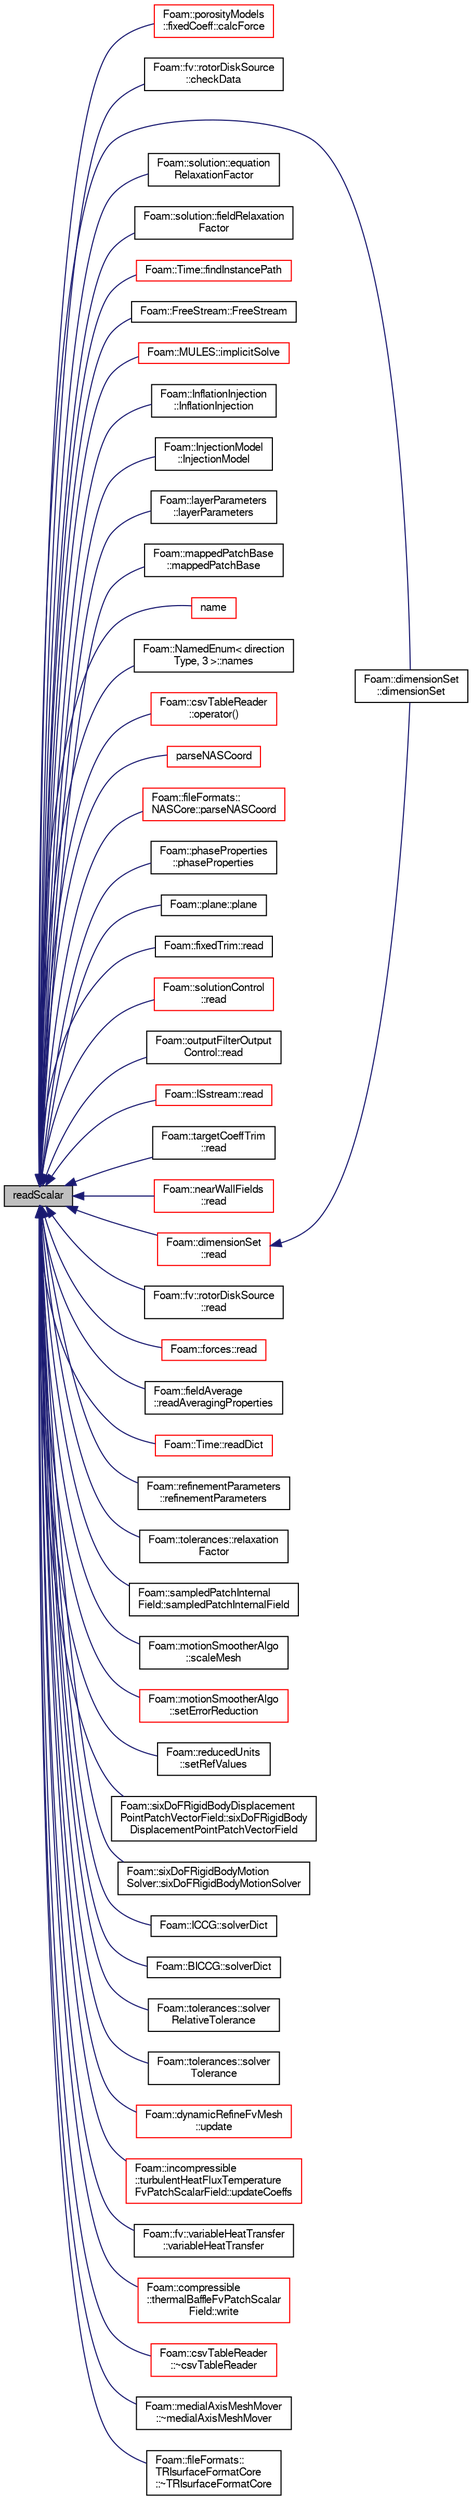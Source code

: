 digraph "readScalar"
{
  bgcolor="transparent";
  edge [fontname="FreeSans",fontsize="10",labelfontname="FreeSans",labelfontsize="10"];
  node [fontname="FreeSans",fontsize="10",shape=record];
  rankdir="LR";
  Node120067 [label="readScalar",height=0.2,width=0.4,color="black", fillcolor="grey75", style="filled", fontcolor="black"];
  Node120067 -> Node120068 [dir="back",color="midnightblue",fontsize="10",style="solid",fontname="FreeSans"];
  Node120068 [label="Foam::porosityModels\l::fixedCoeff::calcForce",height=0.2,width=0.4,color="red",URL="$a21910.html#a4b9d4acc9e037d8309fa6632b88fd61b",tooltip="Calculate the porosity force. "];
  Node120067 -> Node120070 [dir="back",color="midnightblue",fontsize="10",style="solid",fontname="FreeSans"];
  Node120070 [label="Foam::fv::rotorDiskSource\l::checkData",height=0.2,width=0.4,color="black",URL="$a23502.html#a2c4ac7a26c8a7aeb644c5d0f345f3f4e",tooltip="Check data. "];
  Node120067 -> Node120071 [dir="back",color="midnightblue",fontsize="10",style="solid",fontname="FreeSans"];
  Node120071 [label="Foam::dimensionSet\l::dimensionSet",height=0.2,width=0.4,color="black",URL="$a26370.html#abd672e6f6f2ddf374d3954f2c2dd2a1f",tooltip="Construct from Istream. "];
  Node120067 -> Node120072 [dir="back",color="midnightblue",fontsize="10",style="solid",fontname="FreeSans"];
  Node120072 [label="Foam::solution::equation\lRelaxationFactor",height=0.2,width=0.4,color="black",URL="$a27078.html#ab372a343485d0cfe4e08e243c156d74e",tooltip="Return the relaxation factor for the given eqation. "];
  Node120067 -> Node120073 [dir="back",color="midnightblue",fontsize="10",style="solid",fontname="FreeSans"];
  Node120073 [label="Foam::solution::fieldRelaxation\lFactor",height=0.2,width=0.4,color="black",URL="$a27078.html#a9dfd8a4e130628257d9d137b9af8ed84",tooltip="Return the relaxation factor for the given field. "];
  Node120067 -> Node120074 [dir="back",color="midnightblue",fontsize="10",style="solid",fontname="FreeSans"];
  Node120074 [label="Foam::Time::findInstancePath",height=0.2,width=0.4,color="red",URL="$a26350.html#ab5790c266ee71cba13294583f1470956",tooltip="Search the case for the time directory path. "];
  Node120067 -> Node120077 [dir="back",color="midnightblue",fontsize="10",style="solid",fontname="FreeSans"];
  Node120077 [label="Foam::FreeStream::FreeStream",height=0.2,width=0.4,color="black",URL="$a23718.html#a5019115de04adc2b93cc4c60c3d44c53",tooltip="Construct from dictionary. "];
  Node120067 -> Node120078 [dir="back",color="midnightblue",fontsize="10",style="solid",fontname="FreeSans"];
  Node120078 [label="Foam::MULES::implicitSolve",height=0.2,width=0.4,color="red",URL="$a21136.html#af3ebc5af31512182ee43a56e994f4aaf"];
  Node120067 -> Node120081 [dir="back",color="midnightblue",fontsize="10",style="solid",fontname="FreeSans"];
  Node120081 [label="Foam::InflationInjection\l::InflationInjection",height=0.2,width=0.4,color="black",URL="$a24070.html#a507ed754c52ed201d90a2c3fe5f09add",tooltip="Construct from dictionary. "];
  Node120067 -> Node120082 [dir="back",color="midnightblue",fontsize="10",style="solid",fontname="FreeSans"];
  Node120082 [label="Foam::InjectionModel\l::InjectionModel",height=0.2,width=0.4,color="black",URL="$a24074.html#a6c37e64789e8b61dfc662338fc6e80c8",tooltip="Construct from dictionary. "];
  Node120067 -> Node120083 [dir="back",color="midnightblue",fontsize="10",style="solid",fontname="FreeSans"];
  Node120083 [label="Foam::layerParameters\l::layerParameters",height=0.2,width=0.4,color="black",URL="$a24630.html#a0bca0e83ae5dc91bf83bfda4f12ac795",tooltip="Construct from dictionary. "];
  Node120067 -> Node120084 [dir="back",color="midnightblue",fontsize="10",style="solid",fontname="FreeSans"];
  Node120084 [label="Foam::mappedPatchBase\l::mappedPatchBase",height=0.2,width=0.4,color="black",URL="$a25094.html#ae57903ca8bbfe2944acf6a2cc72acc1e",tooltip="Construct from dictionary. "];
  Node120067 -> Node120085 [dir="back",color="midnightblue",fontsize="10",style="solid",fontname="FreeSans"];
  Node120085 [label="name",height=0.2,width=0.4,color="red",URL="$a12539.html#a82e193fb66ae8aade6c98ed7ff994906",tooltip="Return a string representation of a Scalar. "];
  Node120067 -> Node120129 [dir="back",color="midnightblue",fontsize="10",style="solid",fontname="FreeSans"];
  Node120129 [label="Foam::NamedEnum\< direction\lType, 3 \>::names",height=0.2,width=0.4,color="black",URL="$a25998.html#a7350da3a0edd92cd11e6c479c9967dc8"];
  Node120067 -> Node122363 [dir="back",color="midnightblue",fontsize="10",style="solid",fontname="FreeSans"];
  Node122363 [label="Foam::csvTableReader\l::operator()",height=0.2,width=0.4,color="red",URL="$a26738.html#a6e70d23d9d9427911607974e22fb9e0b",tooltip="Read the table. "];
  Node120067 -> Node121805 [dir="back",color="midnightblue",fontsize="10",style="solid",fontname="FreeSans"];
  Node121805 [label="parseNASCoord",height=0.2,width=0.4,color="red",URL="$a21124.html#a663c47a91dbc4b5b9064c385189002be"];
  Node120067 -> Node122365 [dir="back",color="midnightblue",fontsize="10",style="solid",fontname="FreeSans"];
  Node122365 [label="Foam::fileFormats::\lNASCore::parseNASCoord",height=0.2,width=0.4,color="red",URL="$a21850.html#afe228e66f85cd3e6475ddce582188a94",tooltip="Do weird things to extract number. "];
  Node120067 -> Node121193 [dir="back",color="midnightblue",fontsize="10",style="solid",fontname="FreeSans"];
  Node121193 [label="Foam::phaseProperties\l::phaseProperties",height=0.2,width=0.4,color="black",URL="$a23954.html#a3b5b875ef8e2fad3fc424b37904a1446",tooltip="Construct from Istream. "];
  Node120067 -> Node121522 [dir="back",color="midnightblue",fontsize="10",style="solid",fontname="FreeSans"];
  Node121522 [label="Foam::plane::plane",height=0.2,width=0.4,color="black",URL="$a27570.html#a9ced72039d33f99ac2da158ddcfc8717",tooltip="Construct from dictionary. "];
  Node120067 -> Node122367 [dir="back",color="midnightblue",fontsize="10",style="solid",fontname="FreeSans"];
  Node122367 [label="Foam::fixedTrim::read",height=0.2,width=0.4,color="black",URL="$a23510.html#a428788b96f9f592ba1fa5b37c25ac749",tooltip="Read. "];
  Node120067 -> Node121084 [dir="back",color="midnightblue",fontsize="10",style="solid",fontname="FreeSans"];
  Node121084 [label="Foam::solutionControl\l::read",height=0.2,width=0.4,color="red",URL="$a21942.html#a5000fb6b71961a972685d699d4634d34",tooltip="Read controls from fvSolution dictionary. "];
  Node120067 -> Node121331 [dir="back",color="midnightblue",fontsize="10",style="solid",fontname="FreeSans"];
  Node121331 [label="Foam::outputFilterOutput\lControl::read",height=0.2,width=0.4,color="black",URL="$a26138.html#aa9b8764750bd9ff67ca32b6551dc7847",tooltip="Read from dictionary. "];
  Node120067 -> Node122368 [dir="back",color="midnightblue",fontsize="10",style="solid",fontname="FreeSans"];
  Node122368 [label="Foam::ISstream::read",height=0.2,width=0.4,color="red",URL="$a26286.html#a3d4b02e5b143d1a4ba9a5b34f11b4ed1",tooltip="Return next token from stream. "];
  Node120067 -> Node122370 [dir="back",color="midnightblue",fontsize="10",style="solid",fontname="FreeSans"];
  Node122370 [label="Foam::targetCoeffTrim\l::read",height=0.2,width=0.4,color="black",URL="$a23514.html#a428788b96f9f592ba1fa5b37c25ac749",tooltip="Read. "];
  Node120067 -> Node121542 [dir="back",color="midnightblue",fontsize="10",style="solid",fontname="FreeSans"];
  Node121542 [label="Foam::nearWallFields\l::read",height=0.2,width=0.4,color="red",URL="$a28750.html#aa9b8764750bd9ff67ca32b6551dc7847",tooltip="Read the field min/max data. "];
  Node120067 -> Node121485 [dir="back",color="midnightblue",fontsize="10",style="solid",fontname="FreeSans"];
  Node121485 [label="Foam::dimensionSet\l::read",height=0.2,width=0.4,color="red",URL="$a26370.html#a4b1272c56fc93e26715db0ffd87a9b1f",tooltip="Read using provided units. Used only in initial parsing. "];
  Node121485 -> Node120071 [dir="back",color="midnightblue",fontsize="10",style="solid",fontname="FreeSans"];
  Node120067 -> Node121182 [dir="back",color="midnightblue",fontsize="10",style="solid",fontname="FreeSans"];
  Node121182 [label="Foam::fv::rotorDiskSource\l::read",height=0.2,width=0.4,color="black",URL="$a23502.html#a6ce0c64db98eb6144d363dbfc86104eb",tooltip="Read source dictionary. "];
  Node120067 -> Node121558 [dir="back",color="midnightblue",fontsize="10",style="solid",fontname="FreeSans"];
  Node121558 [label="Foam::forces::read",height=0.2,width=0.4,color="red",URL="$a28830.html#aa9b8764750bd9ff67ca32b6551dc7847",tooltip="Read the forces data. "];
  Node120067 -> Node122371 [dir="back",color="midnightblue",fontsize="10",style="solid",fontname="FreeSans"];
  Node122371 [label="Foam::fieldAverage\l::readAveragingProperties",height=0.2,width=0.4,color="black",URL="$a28706.html#acdc49190984d3223cc808b5a80986fac",tooltip="Read averaging properties - steps and time. "];
  Node120067 -> Node121473 [dir="back",color="midnightblue",fontsize="10",style="solid",fontname="FreeSans"];
  Node121473 [label="Foam::Time::readDict",height=0.2,width=0.4,color="red",URL="$a26350.html#a09f8bbb748b599cf713fa2e07ec7e0b4",tooltip="Read the control dictionary and set the write controls etc. "];
  Node120067 -> Node121245 [dir="back",color="midnightblue",fontsize="10",style="solid",fontname="FreeSans"];
  Node121245 [label="Foam::refinementParameters\l::refinementParameters",height=0.2,width=0.4,color="black",URL="$a24638.html#a034a6c727dd370424501b580ebf0ddc7",tooltip="Construct from dictionary - new syntax. "];
  Node120067 -> Node121514 [dir="back",color="midnightblue",fontsize="10",style="solid",fontname="FreeSans"];
  Node121514 [label="Foam::tolerances::relaxation\lFactor",height=0.2,width=0.4,color="black",URL="$a27090.html#aa1a2ad53e0a7ae4892cf49c24be1da98"];
  Node120067 -> Node121631 [dir="back",color="midnightblue",fontsize="10",style="solid",fontname="FreeSans"];
  Node121631 [label="Foam::sampledPatchInternal\lField::sampledPatchInternalField",height=0.2,width=0.4,color="black",URL="$a29370.html#a3aee63f01712c7a45299253ce06e5b1d",tooltip="Construct from dictionary. "];
  Node120067 -> Node121068 [dir="back",color="midnightblue",fontsize="10",style="solid",fontname="FreeSans"];
  Node121068 [label="Foam::motionSmootherAlgo\l::scaleMesh",height=0.2,width=0.4,color="black",URL="$a21550.html#a32bff44040e6dbc2f185cba89bcacd6d",tooltip="Move mesh with externally provided mesh constraints. "];
  Node120067 -> Node122372 [dir="back",color="midnightblue",fontsize="10",style="solid",fontname="FreeSans"];
  Node122372 [label="Foam::motionSmootherAlgo\l::setErrorReduction",height=0.2,width=0.4,color="red",URL="$a21550.html#a2b814476dee538a120e248d24c715933",tooltip="Set the errorReduction (by how much to scale the displacement. "];
  Node120067 -> Node121221 [dir="back",color="midnightblue",fontsize="10",style="solid",fontname="FreeSans"];
  Node121221 [label="Foam::reducedUnits\l::setRefValues",height=0.2,width=0.4,color="black",URL="$a24410.html#a8b82179ee0b7beaafa4da141a7c4fcfb"];
  Node120067 -> Node121644 [dir="back",color="midnightblue",fontsize="10",style="solid",fontname="FreeSans"];
  Node121644 [label="Foam::sixDoFRigidBodyDisplacement\lPointPatchVectorField::sixDoFRigidBody\lDisplacementPointPatchVectorField",height=0.2,width=0.4,color="black",URL="$a29470.html#ae3004a880f41e1c690975d16a1b54968",tooltip="Construct from patch, internal field and dictionary. "];
  Node120067 -> Node122374 [dir="back",color="midnightblue",fontsize="10",style="solid",fontname="FreeSans"];
  Node122374 [label="Foam::sixDoFRigidBodyMotion\lSolver::sixDoFRigidBodyMotionSolver",height=0.2,width=0.4,color="black",URL="$a29550.html#a2b573e859751656bf3a214555cf1976e",tooltip="Construct from polyMesh and IOdictionary. "];
  Node120067 -> Node122375 [dir="back",color="midnightblue",fontsize="10",style="solid",fontname="FreeSans"];
  Node122375 [label="Foam::ICCG::solverDict",height=0.2,width=0.4,color="black",URL="$a27038.html#a142a9a7d22d38e4bcd865e9b792da4db",tooltip="Return the dictionary constructed from the old-style data-stream. "];
  Node120067 -> Node122376 [dir="back",color="midnightblue",fontsize="10",style="solid",fontname="FreeSans"];
  Node122376 [label="Foam::BICCG::solverDict",height=0.2,width=0.4,color="black",URL="$a26954.html#a142a9a7d22d38e4bcd865e9b792da4db",tooltip="Return the dictionary constructed from the old-style data-stream. "];
  Node120067 -> Node121516 [dir="back",color="midnightblue",fontsize="10",style="solid",fontname="FreeSans"];
  Node121516 [label="Foam::tolerances::solver\lRelativeTolerance",height=0.2,width=0.4,color="black",URL="$a27090.html#ab2e1411658b573f17f343b45a4f4d242"];
  Node120067 -> Node121515 [dir="back",color="midnightblue",fontsize="10",style="solid",fontname="FreeSans"];
  Node121515 [label="Foam::tolerances::solver\lTolerance",height=0.2,width=0.4,color="black",URL="$a27090.html#a00abd0097faeccb439b56282b316e173"];
  Node120067 -> Node120366 [dir="back",color="midnightblue",fontsize="10",style="solid",fontname="FreeSans"];
  Node120366 [label="Foam::dynamicRefineFvMesh\l::update",height=0.2,width=0.4,color="red",URL="$a21370.html#aa2aac016e2bf7b5bd2b271786c2791aa",tooltip="Update the mesh for both mesh motion and topology change. "];
  Node120067 -> Node122377 [dir="back",color="midnightblue",fontsize="10",style="solid",fontname="FreeSans"];
  Node122377 [label="Foam::incompressible\l::turbulentHeatFluxTemperature\lFvPatchScalarField::updateCoeffs",height=0.2,width=0.4,color="red",URL="$a31094.html#a7e24eafac629d3733181cd942d4c902f",tooltip="Update the coefficients associated with the patch field. "];
  Node120067 -> Node122379 [dir="back",color="midnightblue",fontsize="10",style="solid",fontname="FreeSans"];
  Node122379 [label="Foam::fv::variableHeatTransfer\l::variableHeatTransfer",height=0.2,width=0.4,color="black",URL="$a23550.html#a6c4de9d6b250f2e4daebe38bf59eea41",tooltip="Construct from dictionary. "];
  Node120067 -> Node121617 [dir="back",color="midnightblue",fontsize="10",style="solid",fontname="FreeSans"];
  Node121617 [label="Foam::compressible\l::thermalBaffleFvPatchScalar\lField::write",height=0.2,width=0.4,color="red",URL="$a29186.html#a293fdfec8bdfbd5c3913ab4c9f3454ff",tooltip="Write. "];
  Node120067 -> Node122380 [dir="back",color="midnightblue",fontsize="10",style="solid",fontname="FreeSans"];
  Node122380 [label="Foam::csvTableReader\l::~csvTableReader",height=0.2,width=0.4,color="red",URL="$a26738.html#ab36a658d8717bad849685b4492ec7d28",tooltip="Destructor. "];
  Node120067 -> Node121246 [dir="back",color="midnightblue",fontsize="10",style="solid",fontname="FreeSans"];
  Node121246 [label="Foam::medialAxisMeshMover\l::~medialAxisMeshMover",height=0.2,width=0.4,color="black",URL="$a24654.html#a03eb6ed57214533ca9c7282a850b1ea3"];
  Node120067 -> Node122381 [dir="back",color="midnightblue",fontsize="10",style="solid",fontname="FreeSans"];
  Node122381 [label="Foam::fileFormats::\lTRIsurfaceFormatCore\l::~TRIsurfaceFormatCore",height=0.2,width=0.4,color="black",URL="$a29662.html#a64bd067a14995862f35de33edc1a719d",tooltip="Destructor. "];
}
